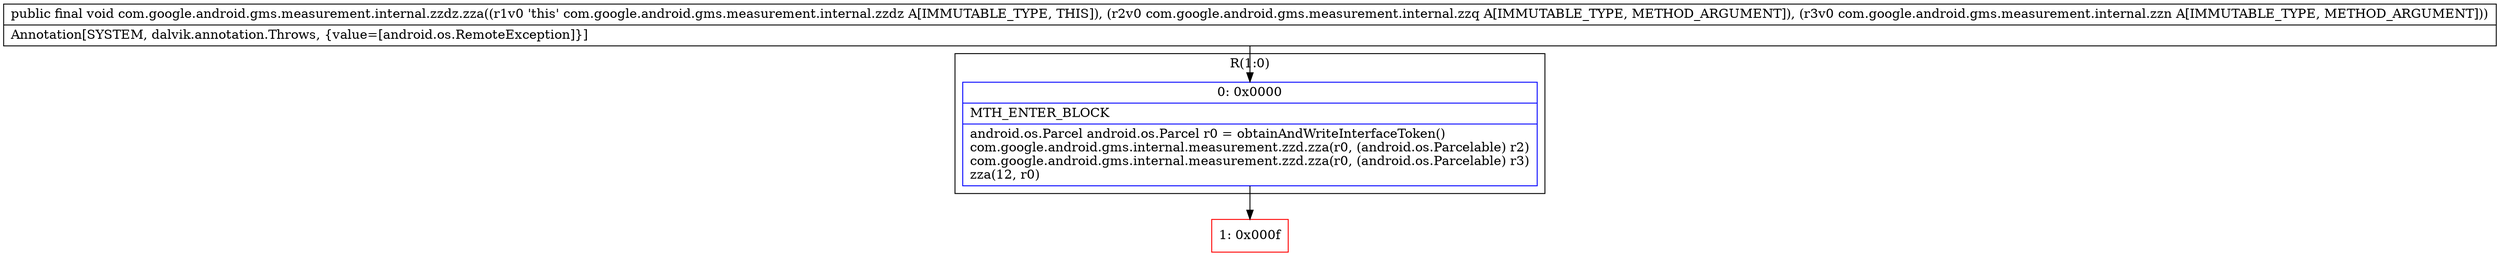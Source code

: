digraph "CFG forcom.google.android.gms.measurement.internal.zzdz.zza(Lcom\/google\/android\/gms\/measurement\/internal\/zzq;Lcom\/google\/android\/gms\/measurement\/internal\/zzn;)V" {
subgraph cluster_Region_1586137989 {
label = "R(1:0)";
node [shape=record,color=blue];
Node_0 [shape=record,label="{0\:\ 0x0000|MTH_ENTER_BLOCK\l|android.os.Parcel android.os.Parcel r0 = obtainAndWriteInterfaceToken()\lcom.google.android.gms.internal.measurement.zzd.zza(r0, (android.os.Parcelable) r2)\lcom.google.android.gms.internal.measurement.zzd.zza(r0, (android.os.Parcelable) r3)\lzza(12, r0)\l}"];
}
Node_1 [shape=record,color=red,label="{1\:\ 0x000f}"];
MethodNode[shape=record,label="{public final void com.google.android.gms.measurement.internal.zzdz.zza((r1v0 'this' com.google.android.gms.measurement.internal.zzdz A[IMMUTABLE_TYPE, THIS]), (r2v0 com.google.android.gms.measurement.internal.zzq A[IMMUTABLE_TYPE, METHOD_ARGUMENT]), (r3v0 com.google.android.gms.measurement.internal.zzn A[IMMUTABLE_TYPE, METHOD_ARGUMENT]))  | Annotation[SYSTEM, dalvik.annotation.Throws, \{value=[android.os.RemoteException]\}]\l}"];
MethodNode -> Node_0;
Node_0 -> Node_1;
}

